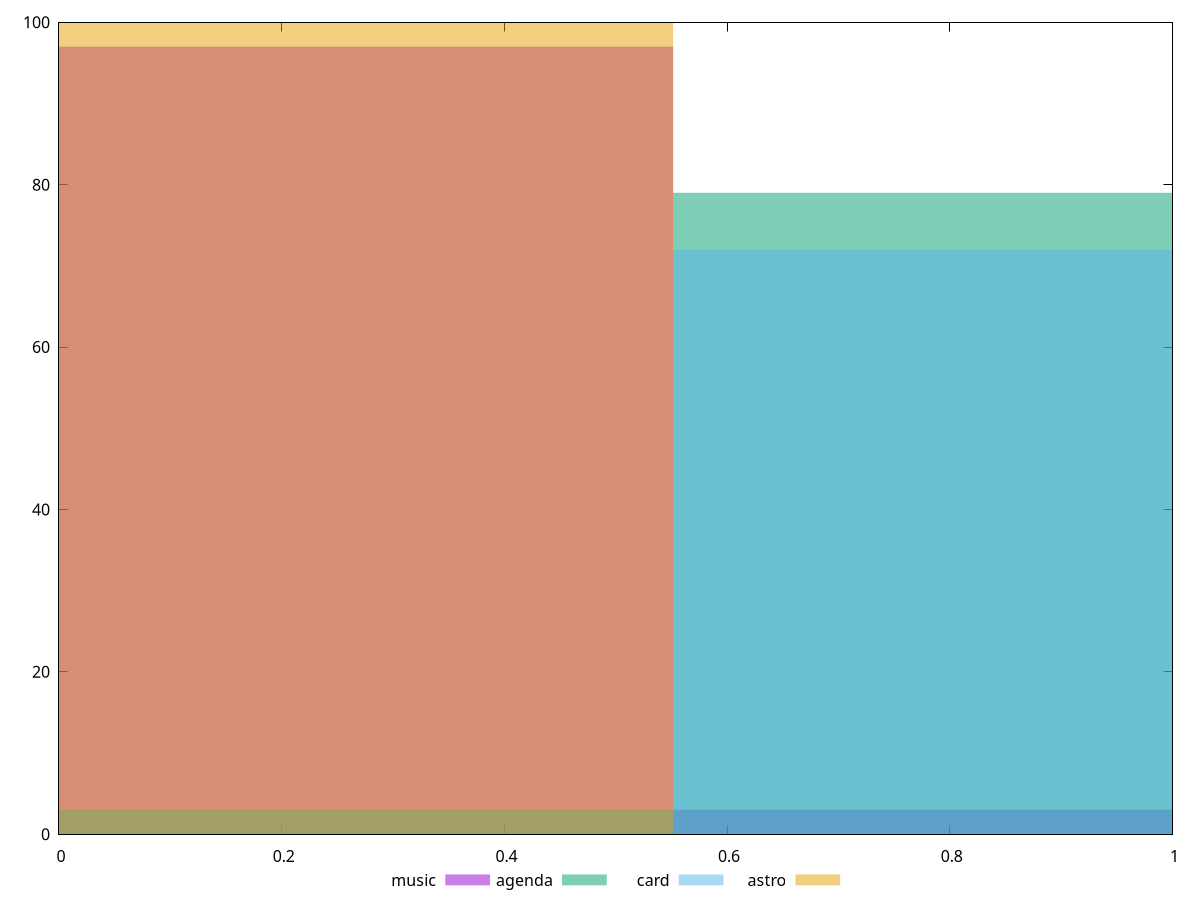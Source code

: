 reset

$music <<EOF
0 97
1.103011013389309 3
EOF

$agenda <<EOF
0 3
1.103011013389309 79
EOF

$card <<EOF
0 3
1.103011013389309 72
EOF

$astro <<EOF
0 100
EOF

set key outside below
set boxwidth 1.103011013389309
set xrange [0:1]
set yrange [0:100]
set trange [0:100]
set style fill transparent solid 0.5 noborder
set terminal svg size 640, 520 enhanced background rgb 'white'
set output "report/report_00029_2021-02-24T13-36-40.390Z/third-party-summary/comparison/histogram/all_score.svg"

plot $music title "music" with boxes, \
     $agenda title "agenda" with boxes, \
     $card title "card" with boxes, \
     $astro title "astro" with boxes

reset

